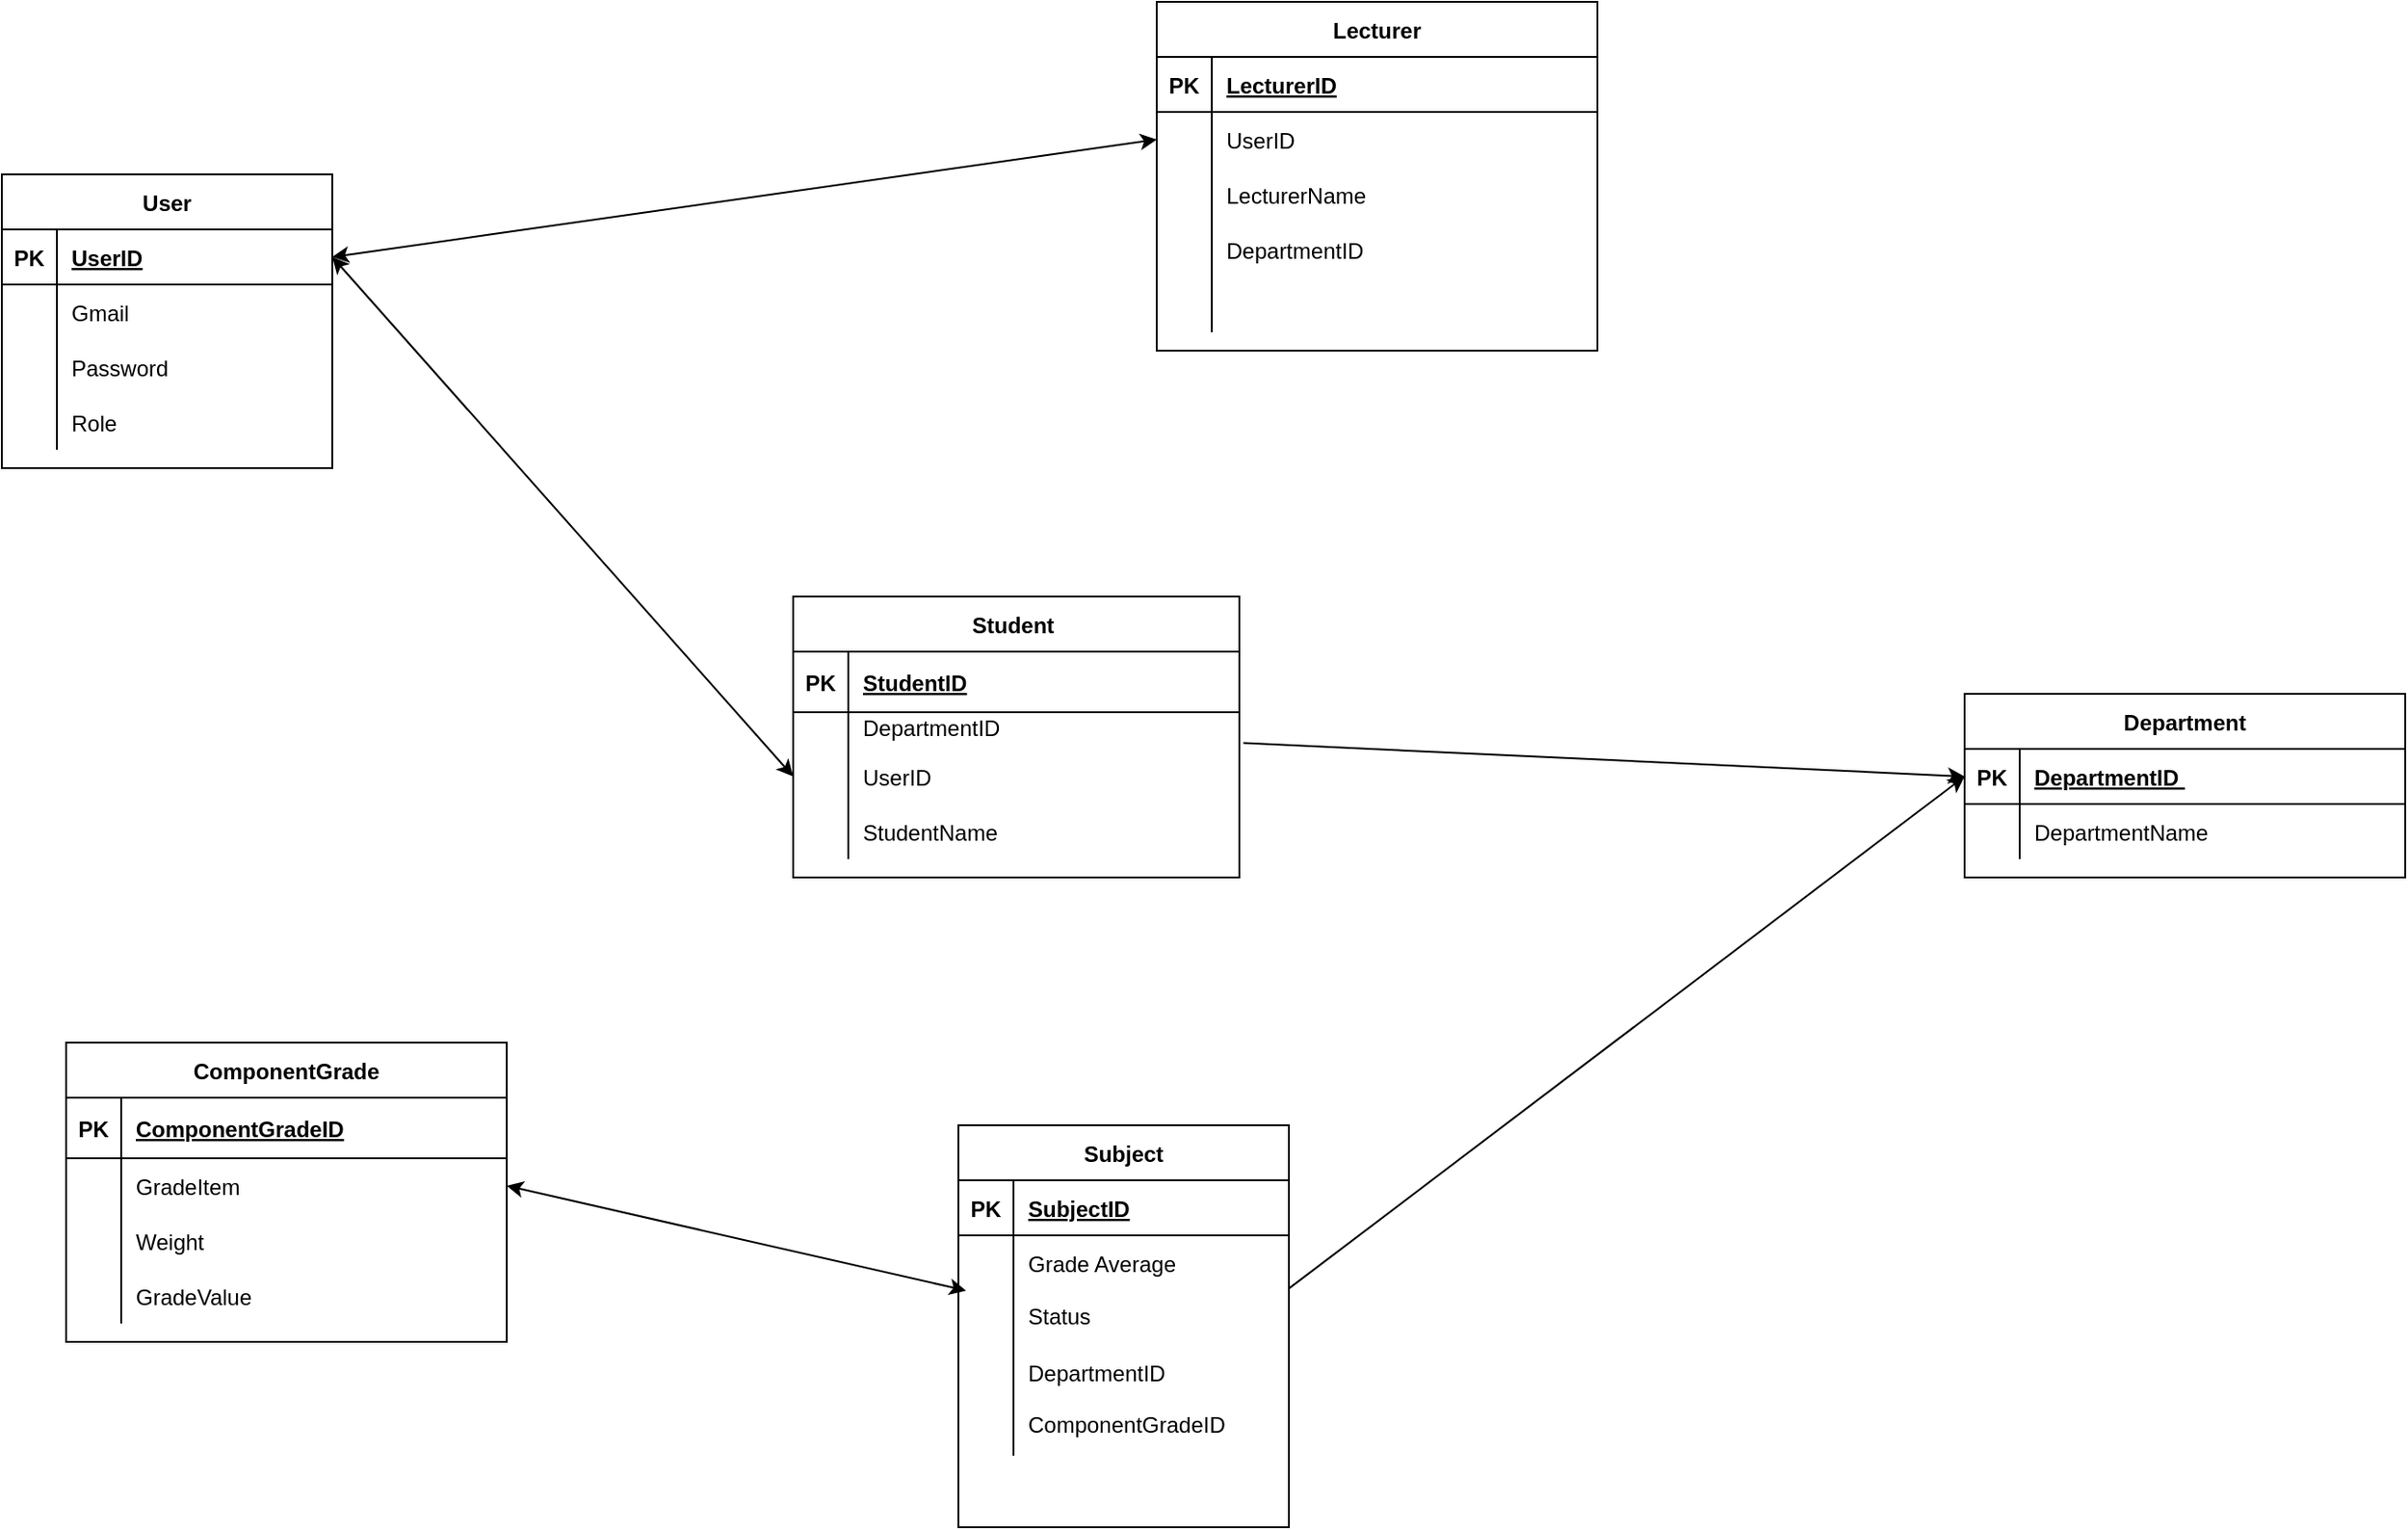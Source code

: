 <mxfile version="19.0.0" type="device"><diagram id="mr7P0DJ4sNEFujdi4Vyj" name="Page-1"><mxGraphModel dx="1610" dy="726" grid="1" gridSize="9" guides="1" tooltips="1" connect="1" arrows="1" fold="1" page="1" pageScale="1" pageWidth="1169" pageHeight="1654" math="0" shadow="0"><root><mxCell id="0"/><mxCell id="1" parent="0"/><mxCell id="qGTTyirhgLgIsrgYMvS8-2" value="User" style="shape=table;startSize=30;container=1;collapsible=1;childLayout=tableLayout;fixedRows=1;rowLines=0;fontStyle=1;align=center;resizeLast=1;" parent="1" vertex="1"><mxGeometry x="100" y="130" width="180" height="160" as="geometry"/></mxCell><mxCell id="qGTTyirhgLgIsrgYMvS8-3" value="" style="shape=tableRow;horizontal=0;startSize=0;swimlaneHead=0;swimlaneBody=0;fillColor=none;collapsible=0;dropTarget=0;points=[[0,0.5],[1,0.5]];portConstraint=eastwest;top=0;left=0;right=0;bottom=1;" parent="qGTTyirhgLgIsrgYMvS8-2" vertex="1"><mxGeometry y="30" width="180" height="30" as="geometry"/></mxCell><mxCell id="qGTTyirhgLgIsrgYMvS8-4" value="PK" style="shape=partialRectangle;connectable=0;fillColor=none;top=0;left=0;bottom=0;right=0;fontStyle=1;overflow=hidden;" parent="qGTTyirhgLgIsrgYMvS8-3" vertex="1"><mxGeometry width="30" height="30" as="geometry"><mxRectangle width="30" height="30" as="alternateBounds"/></mxGeometry></mxCell><mxCell id="qGTTyirhgLgIsrgYMvS8-5" value="UserID" style="shape=partialRectangle;connectable=0;fillColor=none;top=0;left=0;bottom=0;right=0;align=left;spacingLeft=6;fontStyle=5;overflow=hidden;" parent="qGTTyirhgLgIsrgYMvS8-3" vertex="1"><mxGeometry x="30" width="150" height="30" as="geometry"><mxRectangle width="150" height="30" as="alternateBounds"/></mxGeometry></mxCell><mxCell id="qGTTyirhgLgIsrgYMvS8-6" value="" style="shape=tableRow;horizontal=0;startSize=0;swimlaneHead=0;swimlaneBody=0;fillColor=none;collapsible=0;dropTarget=0;points=[[0,0.5],[1,0.5]];portConstraint=eastwest;top=0;left=0;right=0;bottom=0;" parent="qGTTyirhgLgIsrgYMvS8-2" vertex="1"><mxGeometry y="60" width="180" height="30" as="geometry"/></mxCell><mxCell id="qGTTyirhgLgIsrgYMvS8-7" value="" style="shape=partialRectangle;connectable=0;fillColor=none;top=0;left=0;bottom=0;right=0;editable=1;overflow=hidden;" parent="qGTTyirhgLgIsrgYMvS8-6" vertex="1"><mxGeometry width="30" height="30" as="geometry"><mxRectangle width="30" height="30" as="alternateBounds"/></mxGeometry></mxCell><mxCell id="qGTTyirhgLgIsrgYMvS8-8" value="Gmail        " style="shape=partialRectangle;connectable=0;fillColor=none;top=0;left=0;bottom=0;right=0;align=left;spacingLeft=6;overflow=hidden;" parent="qGTTyirhgLgIsrgYMvS8-6" vertex="1"><mxGeometry x="30" width="150" height="30" as="geometry"><mxRectangle width="150" height="30" as="alternateBounds"/></mxGeometry></mxCell><mxCell id="qGTTyirhgLgIsrgYMvS8-9" value="" style="shape=tableRow;horizontal=0;startSize=0;swimlaneHead=0;swimlaneBody=0;fillColor=none;collapsible=0;dropTarget=0;points=[[0,0.5],[1,0.5]];portConstraint=eastwest;top=0;left=0;right=0;bottom=0;" parent="qGTTyirhgLgIsrgYMvS8-2" vertex="1"><mxGeometry y="90" width="180" height="30" as="geometry"/></mxCell><mxCell id="qGTTyirhgLgIsrgYMvS8-10" value="" style="shape=partialRectangle;connectable=0;fillColor=none;top=0;left=0;bottom=0;right=0;editable=1;overflow=hidden;" parent="qGTTyirhgLgIsrgYMvS8-9" vertex="1"><mxGeometry width="30" height="30" as="geometry"><mxRectangle width="30" height="30" as="alternateBounds"/></mxGeometry></mxCell><mxCell id="qGTTyirhgLgIsrgYMvS8-11" value="Password" style="shape=partialRectangle;connectable=0;fillColor=none;top=0;left=0;bottom=0;right=0;align=left;spacingLeft=6;overflow=hidden;" parent="qGTTyirhgLgIsrgYMvS8-9" vertex="1"><mxGeometry x="30" width="150" height="30" as="geometry"><mxRectangle width="150" height="30" as="alternateBounds"/></mxGeometry></mxCell><mxCell id="qGTTyirhgLgIsrgYMvS8-12" value="" style="shape=tableRow;horizontal=0;startSize=0;swimlaneHead=0;swimlaneBody=0;fillColor=none;collapsible=0;dropTarget=0;points=[[0,0.5],[1,0.5]];portConstraint=eastwest;top=0;left=0;right=0;bottom=0;" parent="qGTTyirhgLgIsrgYMvS8-2" vertex="1"><mxGeometry y="120" width="180" height="30" as="geometry"/></mxCell><mxCell id="qGTTyirhgLgIsrgYMvS8-13" value="" style="shape=partialRectangle;connectable=0;fillColor=none;top=0;left=0;bottom=0;right=0;editable=1;overflow=hidden;" parent="qGTTyirhgLgIsrgYMvS8-12" vertex="1"><mxGeometry width="30" height="30" as="geometry"><mxRectangle width="30" height="30" as="alternateBounds"/></mxGeometry></mxCell><mxCell id="qGTTyirhgLgIsrgYMvS8-14" value="Role" style="shape=partialRectangle;connectable=0;fillColor=none;top=0;left=0;bottom=0;right=0;align=left;spacingLeft=6;overflow=hidden;" parent="qGTTyirhgLgIsrgYMvS8-12" vertex="1"><mxGeometry x="30" width="150" height="30" as="geometry"><mxRectangle width="150" height="30" as="alternateBounds"/></mxGeometry></mxCell><mxCell id="qGTTyirhgLgIsrgYMvS8-15" value="Student " style="shape=table;startSize=30;container=1;collapsible=1;childLayout=tableLayout;fixedRows=1;rowLines=0;fontStyle=1;align=center;resizeLast=1;" parent="1" vertex="1"><mxGeometry x="531" y="360" width="243" height="153" as="geometry"/></mxCell><mxCell id="qGTTyirhgLgIsrgYMvS8-16" value="" style="shape=tableRow;horizontal=0;startSize=0;swimlaneHead=0;swimlaneBody=0;fillColor=none;collapsible=0;dropTarget=0;points=[[0,0.5],[1,0.5]];portConstraint=eastwest;top=0;left=0;right=0;bottom=1;" parent="qGTTyirhgLgIsrgYMvS8-15" vertex="1"><mxGeometry y="30" width="243" height="33" as="geometry"/></mxCell><mxCell id="qGTTyirhgLgIsrgYMvS8-17" value="PK" style="shape=partialRectangle;connectable=0;fillColor=none;top=0;left=0;bottom=0;right=0;fontStyle=1;overflow=hidden;" parent="qGTTyirhgLgIsrgYMvS8-16" vertex="1"><mxGeometry width="30" height="33" as="geometry"><mxRectangle width="30" height="33" as="alternateBounds"/></mxGeometry></mxCell><mxCell id="qGTTyirhgLgIsrgYMvS8-18" value="StudentID" style="shape=partialRectangle;connectable=0;fillColor=none;top=0;left=0;bottom=0;right=0;align=left;spacingLeft=6;fontStyle=5;overflow=hidden;" parent="qGTTyirhgLgIsrgYMvS8-16" vertex="1"><mxGeometry x="30" width="213" height="33" as="geometry"><mxRectangle width="213" height="33" as="alternateBounds"/></mxGeometry></mxCell><mxCell id="qGTTyirhgLgIsrgYMvS8-19" value="" style="shape=tableRow;horizontal=0;startSize=0;swimlaneHead=0;swimlaneBody=0;fillColor=none;collapsible=0;dropTarget=0;points=[[0,0.5],[1,0.5]];portConstraint=eastwest;top=0;left=0;right=0;bottom=0;" parent="qGTTyirhgLgIsrgYMvS8-15" vertex="1"><mxGeometry y="63" width="243" height="20" as="geometry"/></mxCell><mxCell id="qGTTyirhgLgIsrgYMvS8-20" value="" style="shape=partialRectangle;connectable=0;fillColor=none;top=0;left=0;bottom=0;right=0;editable=1;overflow=hidden;" parent="qGTTyirhgLgIsrgYMvS8-19" vertex="1"><mxGeometry width="30" height="20" as="geometry"><mxRectangle width="30" height="20" as="alternateBounds"/></mxGeometry></mxCell><mxCell id="qGTTyirhgLgIsrgYMvS8-21" value="DepartmentID    &#10;" style="shape=partialRectangle;connectable=0;fillColor=none;top=0;left=0;bottom=0;right=0;align=left;spacingLeft=6;overflow=hidden;" parent="qGTTyirhgLgIsrgYMvS8-19" vertex="1"><mxGeometry x="30" width="213" height="20" as="geometry"><mxRectangle width="213" height="20" as="alternateBounds"/></mxGeometry></mxCell><mxCell id="qGTTyirhgLgIsrgYMvS8-22" value="" style="shape=tableRow;horizontal=0;startSize=0;swimlaneHead=0;swimlaneBody=0;fillColor=none;collapsible=0;dropTarget=0;points=[[0,0.5],[1,0.5]];portConstraint=eastwest;top=0;left=0;right=0;bottom=0;" parent="qGTTyirhgLgIsrgYMvS8-15" vertex="1"><mxGeometry y="83" width="243" height="30" as="geometry"/></mxCell><mxCell id="qGTTyirhgLgIsrgYMvS8-23" value="" style="shape=partialRectangle;connectable=0;fillColor=none;top=0;left=0;bottom=0;right=0;editable=1;overflow=hidden;" parent="qGTTyirhgLgIsrgYMvS8-22" vertex="1"><mxGeometry width="30" height="30" as="geometry"><mxRectangle width="30" height="30" as="alternateBounds"/></mxGeometry></mxCell><mxCell id="qGTTyirhgLgIsrgYMvS8-24" value="UserID" style="shape=partialRectangle;connectable=0;fillColor=none;top=0;left=0;bottom=0;right=0;align=left;spacingLeft=6;overflow=hidden;" parent="qGTTyirhgLgIsrgYMvS8-22" vertex="1"><mxGeometry x="30" width="213" height="30" as="geometry"><mxRectangle width="213" height="30" as="alternateBounds"/></mxGeometry></mxCell><mxCell id="qGTTyirhgLgIsrgYMvS8-25" value="" style="shape=tableRow;horizontal=0;startSize=0;swimlaneHead=0;swimlaneBody=0;fillColor=none;collapsible=0;dropTarget=0;points=[[0,0.5],[1,0.5]];portConstraint=eastwest;top=0;left=0;right=0;bottom=0;" parent="qGTTyirhgLgIsrgYMvS8-15" vertex="1"><mxGeometry y="113" width="243" height="30" as="geometry"/></mxCell><mxCell id="qGTTyirhgLgIsrgYMvS8-26" value="" style="shape=partialRectangle;connectable=0;fillColor=none;top=0;left=0;bottom=0;right=0;editable=1;overflow=hidden;" parent="qGTTyirhgLgIsrgYMvS8-25" vertex="1"><mxGeometry width="30" height="30" as="geometry"><mxRectangle width="30" height="30" as="alternateBounds"/></mxGeometry></mxCell><mxCell id="qGTTyirhgLgIsrgYMvS8-27" value="StudentName" style="shape=partialRectangle;connectable=0;fillColor=none;top=0;left=0;bottom=0;right=0;align=left;spacingLeft=6;overflow=hidden;" parent="qGTTyirhgLgIsrgYMvS8-25" vertex="1"><mxGeometry x="30" width="213" height="30" as="geometry"><mxRectangle width="213" height="30" as="alternateBounds"/></mxGeometry></mxCell><mxCell id="qGTTyirhgLgIsrgYMvS8-28" value="Department" style="shape=table;startSize=30;container=1;collapsible=1;childLayout=tableLayout;fixedRows=1;rowLines=0;fontStyle=1;align=center;resizeLast=1;" parent="1" vertex="1"><mxGeometry x="1169" y="413" width="240" height="100" as="geometry"/></mxCell><mxCell id="qGTTyirhgLgIsrgYMvS8-29" value="" style="shape=tableRow;horizontal=0;startSize=0;swimlaneHead=0;swimlaneBody=0;fillColor=none;collapsible=0;dropTarget=0;points=[[0,0.5],[1,0.5]];portConstraint=eastwest;top=0;left=0;right=0;bottom=1;" parent="qGTTyirhgLgIsrgYMvS8-28" vertex="1"><mxGeometry y="30" width="240" height="30" as="geometry"/></mxCell><mxCell id="qGTTyirhgLgIsrgYMvS8-30" value="PK" style="shape=partialRectangle;connectable=0;fillColor=none;top=0;left=0;bottom=0;right=0;fontStyle=1;overflow=hidden;" parent="qGTTyirhgLgIsrgYMvS8-29" vertex="1"><mxGeometry width="30" height="30" as="geometry"><mxRectangle width="30" height="30" as="alternateBounds"/></mxGeometry></mxCell><mxCell id="qGTTyirhgLgIsrgYMvS8-31" value="DepartmentID " style="shape=partialRectangle;connectable=0;fillColor=none;top=0;left=0;bottom=0;right=0;align=left;spacingLeft=6;fontStyle=5;overflow=hidden;" parent="qGTTyirhgLgIsrgYMvS8-29" vertex="1"><mxGeometry x="30" width="210" height="30" as="geometry"><mxRectangle width="210" height="30" as="alternateBounds"/></mxGeometry></mxCell><mxCell id="qGTTyirhgLgIsrgYMvS8-32" value="" style="shape=tableRow;horizontal=0;startSize=0;swimlaneHead=0;swimlaneBody=0;fillColor=none;collapsible=0;dropTarget=0;points=[[0,0.5],[1,0.5]];portConstraint=eastwest;top=0;left=0;right=0;bottom=0;" parent="qGTTyirhgLgIsrgYMvS8-28" vertex="1"><mxGeometry y="60" width="240" height="30" as="geometry"/></mxCell><mxCell id="qGTTyirhgLgIsrgYMvS8-33" value="" style="shape=partialRectangle;connectable=0;fillColor=none;top=0;left=0;bottom=0;right=0;editable=1;overflow=hidden;" parent="qGTTyirhgLgIsrgYMvS8-32" vertex="1"><mxGeometry width="30" height="30" as="geometry"><mxRectangle width="30" height="30" as="alternateBounds"/></mxGeometry></mxCell><mxCell id="qGTTyirhgLgIsrgYMvS8-34" value="DepartmentName" style="shape=partialRectangle;connectable=0;fillColor=none;top=0;left=0;bottom=0;right=0;align=left;spacingLeft=6;overflow=hidden;" parent="qGTTyirhgLgIsrgYMvS8-32" vertex="1"><mxGeometry x="30" width="210" height="30" as="geometry"><mxRectangle width="210" height="30" as="alternateBounds"/></mxGeometry></mxCell><mxCell id="qGTTyirhgLgIsrgYMvS8-48" value="Lecturer" style="shape=table;startSize=30;container=1;collapsible=1;childLayout=tableLayout;fixedRows=1;rowLines=0;fontStyle=1;align=center;resizeLast=1;" parent="1" vertex="1"><mxGeometry x="729" y="36" width="240" height="190" as="geometry"/></mxCell><mxCell id="qGTTyirhgLgIsrgYMvS8-49" value="" style="shape=tableRow;horizontal=0;startSize=0;swimlaneHead=0;swimlaneBody=0;fillColor=none;collapsible=0;dropTarget=0;points=[[0,0.5],[1,0.5]];portConstraint=eastwest;top=0;left=0;right=0;bottom=1;" parent="qGTTyirhgLgIsrgYMvS8-48" vertex="1"><mxGeometry y="30" width="240" height="30" as="geometry"/></mxCell><mxCell id="qGTTyirhgLgIsrgYMvS8-50" value="PK" style="shape=partialRectangle;connectable=0;fillColor=none;top=0;left=0;bottom=0;right=0;fontStyle=1;overflow=hidden;" parent="qGTTyirhgLgIsrgYMvS8-49" vertex="1"><mxGeometry width="30" height="30" as="geometry"><mxRectangle width="30" height="30" as="alternateBounds"/></mxGeometry></mxCell><mxCell id="qGTTyirhgLgIsrgYMvS8-51" value="LecturerID" style="shape=partialRectangle;connectable=0;fillColor=none;top=0;left=0;bottom=0;right=0;align=left;spacingLeft=6;fontStyle=5;overflow=hidden;" parent="qGTTyirhgLgIsrgYMvS8-49" vertex="1"><mxGeometry x="30" width="210" height="30" as="geometry"><mxRectangle width="210" height="30" as="alternateBounds"/></mxGeometry></mxCell><mxCell id="qGTTyirhgLgIsrgYMvS8-52" value="" style="shape=tableRow;horizontal=0;startSize=0;swimlaneHead=0;swimlaneBody=0;fillColor=none;collapsible=0;dropTarget=0;points=[[0,0.5],[1,0.5]];portConstraint=eastwest;top=0;left=0;right=0;bottom=0;" parent="qGTTyirhgLgIsrgYMvS8-48" vertex="1"><mxGeometry y="60" width="240" height="30" as="geometry"/></mxCell><mxCell id="qGTTyirhgLgIsrgYMvS8-53" value="" style="shape=partialRectangle;connectable=0;fillColor=none;top=0;left=0;bottom=0;right=0;editable=1;overflow=hidden;" parent="qGTTyirhgLgIsrgYMvS8-52" vertex="1"><mxGeometry width="30" height="30" as="geometry"><mxRectangle width="30" height="30" as="alternateBounds"/></mxGeometry></mxCell><mxCell id="qGTTyirhgLgIsrgYMvS8-54" value="UserID " style="shape=partialRectangle;connectable=0;fillColor=none;top=0;left=0;bottom=0;right=0;align=left;spacingLeft=6;overflow=hidden;" parent="qGTTyirhgLgIsrgYMvS8-52" vertex="1"><mxGeometry x="30" width="210" height="30" as="geometry"><mxRectangle width="210" height="30" as="alternateBounds"/></mxGeometry></mxCell><mxCell id="qGTTyirhgLgIsrgYMvS8-55" value="" style="shape=tableRow;horizontal=0;startSize=0;swimlaneHead=0;swimlaneBody=0;fillColor=none;collapsible=0;dropTarget=0;points=[[0,0.5],[1,0.5]];portConstraint=eastwest;top=0;left=0;right=0;bottom=0;" parent="qGTTyirhgLgIsrgYMvS8-48" vertex="1"><mxGeometry y="90" width="240" height="30" as="geometry"/></mxCell><mxCell id="qGTTyirhgLgIsrgYMvS8-56" value="" style="shape=partialRectangle;connectable=0;fillColor=none;top=0;left=0;bottom=0;right=0;editable=1;overflow=hidden;" parent="qGTTyirhgLgIsrgYMvS8-55" vertex="1"><mxGeometry width="30" height="30" as="geometry"><mxRectangle width="30" height="30" as="alternateBounds"/></mxGeometry></mxCell><mxCell id="qGTTyirhgLgIsrgYMvS8-57" value="LecturerName" style="shape=partialRectangle;connectable=0;fillColor=none;top=0;left=0;bottom=0;right=0;align=left;spacingLeft=6;overflow=hidden;" parent="qGTTyirhgLgIsrgYMvS8-55" vertex="1"><mxGeometry x="30" width="210" height="30" as="geometry"><mxRectangle width="210" height="30" as="alternateBounds"/></mxGeometry></mxCell><mxCell id="qGTTyirhgLgIsrgYMvS8-58" value="" style="shape=tableRow;horizontal=0;startSize=0;swimlaneHead=0;swimlaneBody=0;fillColor=none;collapsible=0;dropTarget=0;points=[[0,0.5],[1,0.5]];portConstraint=eastwest;top=0;left=0;right=0;bottom=0;" parent="qGTTyirhgLgIsrgYMvS8-48" vertex="1"><mxGeometry y="120" width="240" height="30" as="geometry"/></mxCell><mxCell id="qGTTyirhgLgIsrgYMvS8-59" value="" style="shape=partialRectangle;connectable=0;fillColor=none;top=0;left=0;bottom=0;right=0;editable=1;overflow=hidden;" parent="qGTTyirhgLgIsrgYMvS8-58" vertex="1"><mxGeometry width="30" height="30" as="geometry"><mxRectangle width="30" height="30" as="alternateBounds"/></mxGeometry></mxCell><mxCell id="qGTTyirhgLgIsrgYMvS8-60" value="DepartmentID" style="shape=partialRectangle;connectable=0;fillColor=none;top=0;left=0;bottom=0;right=0;align=left;spacingLeft=6;overflow=hidden;" parent="qGTTyirhgLgIsrgYMvS8-58" vertex="1"><mxGeometry x="30" width="210" height="30" as="geometry"><mxRectangle width="210" height="30" as="alternateBounds"/></mxGeometry></mxCell><mxCell id="qGTTyirhgLgIsrgYMvS8-61" value="" style="shape=tableRow;horizontal=0;startSize=0;swimlaneHead=0;swimlaneBody=0;fillColor=none;collapsible=0;dropTarget=0;points=[[0,0.5],[1,0.5]];portConstraint=eastwest;top=0;left=0;right=0;bottom=0;" parent="qGTTyirhgLgIsrgYMvS8-48" vertex="1"><mxGeometry y="150" width="240" height="30" as="geometry"/></mxCell><mxCell id="qGTTyirhgLgIsrgYMvS8-62" value="" style="shape=partialRectangle;connectable=0;fillColor=none;top=0;left=0;bottom=0;right=0;editable=1;overflow=hidden;" parent="qGTTyirhgLgIsrgYMvS8-61" vertex="1"><mxGeometry width="30" height="30" as="geometry"><mxRectangle width="30" height="30" as="alternateBounds"/></mxGeometry></mxCell><mxCell id="qGTTyirhgLgIsrgYMvS8-63" value="" style="shape=partialRectangle;connectable=0;fillColor=none;top=0;left=0;bottom=0;right=0;align=left;spacingLeft=6;overflow=hidden;" parent="qGTTyirhgLgIsrgYMvS8-61" vertex="1"><mxGeometry x="30" width="210" height="30" as="geometry"><mxRectangle width="210" height="30" as="alternateBounds"/></mxGeometry></mxCell><mxCell id="qGTTyirhgLgIsrgYMvS8-78" value="ComponentGrade" style="shape=table;startSize=30;container=1;collapsible=1;childLayout=tableLayout;fixedRows=1;rowLines=0;fontStyle=1;align=center;resizeLast=1;" parent="1" vertex="1"><mxGeometry x="135" y="603" width="240" height="163" as="geometry"/></mxCell><mxCell id="qGTTyirhgLgIsrgYMvS8-79" value="" style="shape=tableRow;horizontal=0;startSize=0;swimlaneHead=0;swimlaneBody=0;fillColor=none;collapsible=0;dropTarget=0;points=[[0,0.5],[1,0.5]];portConstraint=eastwest;top=0;left=0;right=0;bottom=1;" parent="qGTTyirhgLgIsrgYMvS8-78" vertex="1"><mxGeometry y="30" width="240" height="33" as="geometry"/></mxCell><mxCell id="qGTTyirhgLgIsrgYMvS8-80" value="PK" style="shape=partialRectangle;connectable=0;fillColor=none;top=0;left=0;bottom=0;right=0;fontStyle=1;overflow=hidden;" parent="qGTTyirhgLgIsrgYMvS8-79" vertex="1"><mxGeometry width="30" height="33" as="geometry"><mxRectangle width="30" height="33" as="alternateBounds"/></mxGeometry></mxCell><mxCell id="qGTTyirhgLgIsrgYMvS8-81" value="ComponentGradeID" style="shape=partialRectangle;connectable=0;fillColor=none;top=0;left=0;bottom=0;right=0;align=left;spacingLeft=6;fontStyle=5;overflow=hidden;" parent="qGTTyirhgLgIsrgYMvS8-79" vertex="1"><mxGeometry x="30" width="210" height="33" as="geometry"><mxRectangle width="210" height="33" as="alternateBounds"/></mxGeometry></mxCell><mxCell id="qGTTyirhgLgIsrgYMvS8-82" value="" style="shape=tableRow;horizontal=0;startSize=0;swimlaneHead=0;swimlaneBody=0;fillColor=none;collapsible=0;dropTarget=0;points=[[0,0.5],[1,0.5]];portConstraint=eastwest;top=0;left=0;right=0;bottom=0;" parent="qGTTyirhgLgIsrgYMvS8-78" vertex="1"><mxGeometry y="63" width="240" height="30" as="geometry"/></mxCell><mxCell id="qGTTyirhgLgIsrgYMvS8-83" value="" style="shape=partialRectangle;connectable=0;fillColor=none;top=0;left=0;bottom=0;right=0;editable=1;overflow=hidden;" parent="qGTTyirhgLgIsrgYMvS8-82" vertex="1"><mxGeometry width="30" height="30" as="geometry"><mxRectangle width="30" height="30" as="alternateBounds"/></mxGeometry></mxCell><mxCell id="qGTTyirhgLgIsrgYMvS8-84" value="GradeItem" style="shape=partialRectangle;connectable=0;fillColor=none;top=0;left=0;bottom=0;right=0;align=left;spacingLeft=6;overflow=hidden;" parent="qGTTyirhgLgIsrgYMvS8-82" vertex="1"><mxGeometry x="30" width="210" height="30" as="geometry"><mxRectangle width="210" height="30" as="alternateBounds"/></mxGeometry></mxCell><mxCell id="qGTTyirhgLgIsrgYMvS8-85" value="" style="shape=tableRow;horizontal=0;startSize=0;swimlaneHead=0;swimlaneBody=0;fillColor=none;collapsible=0;dropTarget=0;points=[[0,0.5],[1,0.5]];portConstraint=eastwest;top=0;left=0;right=0;bottom=0;" parent="qGTTyirhgLgIsrgYMvS8-78" vertex="1"><mxGeometry y="93" width="240" height="30" as="geometry"/></mxCell><mxCell id="qGTTyirhgLgIsrgYMvS8-86" value="" style="shape=partialRectangle;connectable=0;fillColor=none;top=0;left=0;bottom=0;right=0;editable=1;overflow=hidden;" parent="qGTTyirhgLgIsrgYMvS8-85" vertex="1"><mxGeometry width="30" height="30" as="geometry"><mxRectangle width="30" height="30" as="alternateBounds"/></mxGeometry></mxCell><mxCell id="qGTTyirhgLgIsrgYMvS8-87" value="Weight" style="shape=partialRectangle;connectable=0;fillColor=none;top=0;left=0;bottom=0;right=0;align=left;spacingLeft=6;overflow=hidden;" parent="qGTTyirhgLgIsrgYMvS8-85" vertex="1"><mxGeometry x="30" width="210" height="30" as="geometry"><mxRectangle width="210" height="30" as="alternateBounds"/></mxGeometry></mxCell><mxCell id="qGTTyirhgLgIsrgYMvS8-88" value="" style="shape=tableRow;horizontal=0;startSize=0;swimlaneHead=0;swimlaneBody=0;fillColor=none;collapsible=0;dropTarget=0;points=[[0,0.5],[1,0.5]];portConstraint=eastwest;top=0;left=0;right=0;bottom=0;" parent="qGTTyirhgLgIsrgYMvS8-78" vertex="1"><mxGeometry y="123" width="240" height="30" as="geometry"/></mxCell><mxCell id="qGTTyirhgLgIsrgYMvS8-89" value="" style="shape=partialRectangle;connectable=0;fillColor=none;top=0;left=0;bottom=0;right=0;editable=1;overflow=hidden;" parent="qGTTyirhgLgIsrgYMvS8-88" vertex="1"><mxGeometry width="30" height="30" as="geometry"><mxRectangle width="30" height="30" as="alternateBounds"/></mxGeometry></mxCell><mxCell id="qGTTyirhgLgIsrgYMvS8-90" value="GradeValue" style="shape=partialRectangle;connectable=0;fillColor=none;top=0;left=0;bottom=0;right=0;align=left;spacingLeft=6;overflow=hidden;" parent="qGTTyirhgLgIsrgYMvS8-88" vertex="1"><mxGeometry x="30" width="210" height="30" as="geometry"><mxRectangle width="210" height="30" as="alternateBounds"/></mxGeometry></mxCell><mxCell id="zCU6-iLMSBYGmoEDYZ47-1" value="" style="endArrow=classic;startArrow=classic;html=1;rounded=0;entryX=0;entryY=0.5;entryDx=0;entryDy=0;exitX=1;exitY=0.5;exitDx=0;exitDy=0;" edge="1" parent="1" source="qGTTyirhgLgIsrgYMvS8-3" target="qGTTyirhgLgIsrgYMvS8-52"><mxGeometry width="50" height="50" relative="1" as="geometry"><mxPoint x="288" y="225" as="sourcePoint"/><mxPoint x="797" y="351" as="targetPoint"/></mxGeometry></mxCell><mxCell id="zCU6-iLMSBYGmoEDYZ47-2" value="" style="endArrow=classic;startArrow=classic;html=1;rounded=0;exitX=1;exitY=0.5;exitDx=0;exitDy=0;entryX=0;entryY=0.5;entryDx=0;entryDy=0;" edge="1" parent="1" source="qGTTyirhgLgIsrgYMvS8-3" target="qGTTyirhgLgIsrgYMvS8-22"><mxGeometry width="50" height="50" relative="1" as="geometry"><mxPoint x="747" y="401" as="sourcePoint"/><mxPoint x="797" y="351" as="targetPoint"/></mxGeometry></mxCell><mxCell id="zCU6-iLMSBYGmoEDYZ47-3" value="Subject" style="shape=table;startSize=30;container=1;collapsible=1;childLayout=tableLayout;fixedRows=1;rowLines=0;fontStyle=1;align=center;resizeLast=1;" vertex="1" parent="1"><mxGeometry x="621" y="648" width="180" height="219.0" as="geometry"/></mxCell><mxCell id="zCU6-iLMSBYGmoEDYZ47-4" value="" style="shape=tableRow;horizontal=0;startSize=0;swimlaneHead=0;swimlaneBody=0;fillColor=none;collapsible=0;dropTarget=0;points=[[0,0.5],[1,0.5]];portConstraint=eastwest;top=0;left=0;right=0;bottom=1;" vertex="1" parent="zCU6-iLMSBYGmoEDYZ47-3"><mxGeometry y="30" width="180" height="30" as="geometry"/></mxCell><mxCell id="zCU6-iLMSBYGmoEDYZ47-5" value="PK" style="shape=partialRectangle;connectable=0;fillColor=none;top=0;left=0;bottom=0;right=0;fontStyle=1;overflow=hidden;" vertex="1" parent="zCU6-iLMSBYGmoEDYZ47-4"><mxGeometry width="30" height="30" as="geometry"><mxRectangle width="30" height="30" as="alternateBounds"/></mxGeometry></mxCell><mxCell id="zCU6-iLMSBYGmoEDYZ47-6" value="SubjectID" style="shape=partialRectangle;connectable=0;fillColor=none;top=0;left=0;bottom=0;right=0;align=left;spacingLeft=6;fontStyle=5;overflow=hidden;" vertex="1" parent="zCU6-iLMSBYGmoEDYZ47-4"><mxGeometry x="30" width="150" height="30" as="geometry"><mxRectangle width="150" height="30" as="alternateBounds"/></mxGeometry></mxCell><mxCell id="zCU6-iLMSBYGmoEDYZ47-7" value="" style="shape=tableRow;horizontal=0;startSize=0;swimlaneHead=0;swimlaneBody=0;fillColor=none;collapsible=0;dropTarget=0;points=[[0,0.5],[1,0.5]];portConstraint=eastwest;top=0;left=0;right=0;bottom=0;" vertex="1" parent="zCU6-iLMSBYGmoEDYZ47-3"><mxGeometry y="60" width="180" height="30" as="geometry"/></mxCell><mxCell id="zCU6-iLMSBYGmoEDYZ47-8" value="" style="shape=partialRectangle;connectable=0;fillColor=none;top=0;left=0;bottom=0;right=0;editable=1;overflow=hidden;" vertex="1" parent="zCU6-iLMSBYGmoEDYZ47-7"><mxGeometry width="30" height="30" as="geometry"><mxRectangle width="30" height="30" as="alternateBounds"/></mxGeometry></mxCell><mxCell id="zCU6-iLMSBYGmoEDYZ47-9" value="Grade Average" style="shape=partialRectangle;connectable=0;fillColor=none;top=0;left=0;bottom=0;right=0;align=left;spacingLeft=6;overflow=hidden;" vertex="1" parent="zCU6-iLMSBYGmoEDYZ47-7"><mxGeometry x="30" width="150" height="30" as="geometry"><mxRectangle width="150" height="30" as="alternateBounds"/></mxGeometry></mxCell><mxCell id="zCU6-iLMSBYGmoEDYZ47-10" value="" style="shape=tableRow;horizontal=0;startSize=0;swimlaneHead=0;swimlaneBody=0;fillColor=none;collapsible=0;dropTarget=0;points=[[0,0.5],[1,0.5]];portConstraint=eastwest;top=0;left=0;right=0;bottom=0;" vertex="1" parent="zCU6-iLMSBYGmoEDYZ47-3"><mxGeometry y="90" width="180" height="27" as="geometry"/></mxCell><mxCell id="zCU6-iLMSBYGmoEDYZ47-11" value="" style="shape=partialRectangle;connectable=0;fillColor=none;top=0;left=0;bottom=0;right=0;editable=1;overflow=hidden;" vertex="1" parent="zCU6-iLMSBYGmoEDYZ47-10"><mxGeometry width="30" height="27" as="geometry"><mxRectangle width="30" height="27" as="alternateBounds"/></mxGeometry></mxCell><mxCell id="zCU6-iLMSBYGmoEDYZ47-12" value="Status" style="shape=partialRectangle;connectable=0;fillColor=none;top=0;left=0;bottom=0;right=0;align=left;spacingLeft=6;overflow=hidden;" vertex="1" parent="zCU6-iLMSBYGmoEDYZ47-10"><mxGeometry x="30" width="150" height="27" as="geometry"><mxRectangle width="150" height="27" as="alternateBounds"/></mxGeometry></mxCell><mxCell id="zCU6-iLMSBYGmoEDYZ47-13" value="" style="shape=tableRow;horizontal=0;startSize=0;swimlaneHead=0;swimlaneBody=0;fillColor=none;collapsible=0;dropTarget=0;points=[[0,0.5],[1,0.5]];portConstraint=eastwest;top=0;left=0;right=0;bottom=0;" vertex="1" parent="zCU6-iLMSBYGmoEDYZ47-3"><mxGeometry y="117" width="180" height="63" as="geometry"/></mxCell><mxCell id="zCU6-iLMSBYGmoEDYZ47-14" value="" style="shape=partialRectangle;connectable=0;fillColor=none;top=0;left=0;bottom=0;right=0;editable=1;overflow=hidden;" vertex="1" parent="zCU6-iLMSBYGmoEDYZ47-13"><mxGeometry width="30" height="63" as="geometry"><mxRectangle width="30" height="63" as="alternateBounds"/></mxGeometry></mxCell><mxCell id="zCU6-iLMSBYGmoEDYZ47-15" value="DepartmentID&#10;&#10;ComponentGradeID" style="shape=partialRectangle;connectable=0;fillColor=none;top=0;left=0;bottom=0;right=0;align=left;spacingLeft=6;overflow=hidden;" vertex="1" parent="zCU6-iLMSBYGmoEDYZ47-13"><mxGeometry x="30" width="150" height="63" as="geometry"><mxRectangle width="150" height="63" as="alternateBounds"/></mxGeometry></mxCell><mxCell id="zCU6-iLMSBYGmoEDYZ47-16" value="" style="endArrow=classic;startArrow=classic;html=1;rounded=0;entryX=1;entryY=0.5;entryDx=0;entryDy=0;exitX=0.023;exitY=0.003;exitDx=0;exitDy=0;exitPerimeter=0;" edge="1" parent="1" source="zCU6-iLMSBYGmoEDYZ47-10" target="qGTTyirhgLgIsrgYMvS8-82"><mxGeometry width="50" height="50" relative="1" as="geometry"><mxPoint x="1098" y="554" as="sourcePoint"/><mxPoint x="1148" y="504" as="targetPoint"/></mxGeometry></mxCell><mxCell id="zCU6-iLMSBYGmoEDYZ47-19" value="" style="endArrow=classic;html=1;rounded=0;entryX=0;entryY=0.5;entryDx=0;entryDy=0;exitX=0.999;exitY=-0.034;exitDx=0;exitDy=0;exitPerimeter=0;" edge="1" parent="1" source="zCU6-iLMSBYGmoEDYZ47-10" target="qGTTyirhgLgIsrgYMvS8-29"><mxGeometry width="50" height="50" relative="1" as="geometry"><mxPoint x="828" y="599" as="sourcePoint"/><mxPoint x="878" y="549" as="targetPoint"/></mxGeometry></mxCell><mxCell id="zCU6-iLMSBYGmoEDYZ47-20" value="" style="endArrow=classic;html=1;rounded=0;entryX=0;entryY=0.5;entryDx=0;entryDy=0;exitX=1.009;exitY=-0.107;exitDx=0;exitDy=0;exitPerimeter=0;" edge="1" parent="1" source="qGTTyirhgLgIsrgYMvS8-22" target="qGTTyirhgLgIsrgYMvS8-29"><mxGeometry width="50" height="50" relative="1" as="geometry"><mxPoint x="801" y="581" as="sourcePoint"/><mxPoint x="851" y="531" as="targetPoint"/></mxGeometry></mxCell></root></mxGraphModel></diagram></mxfile>